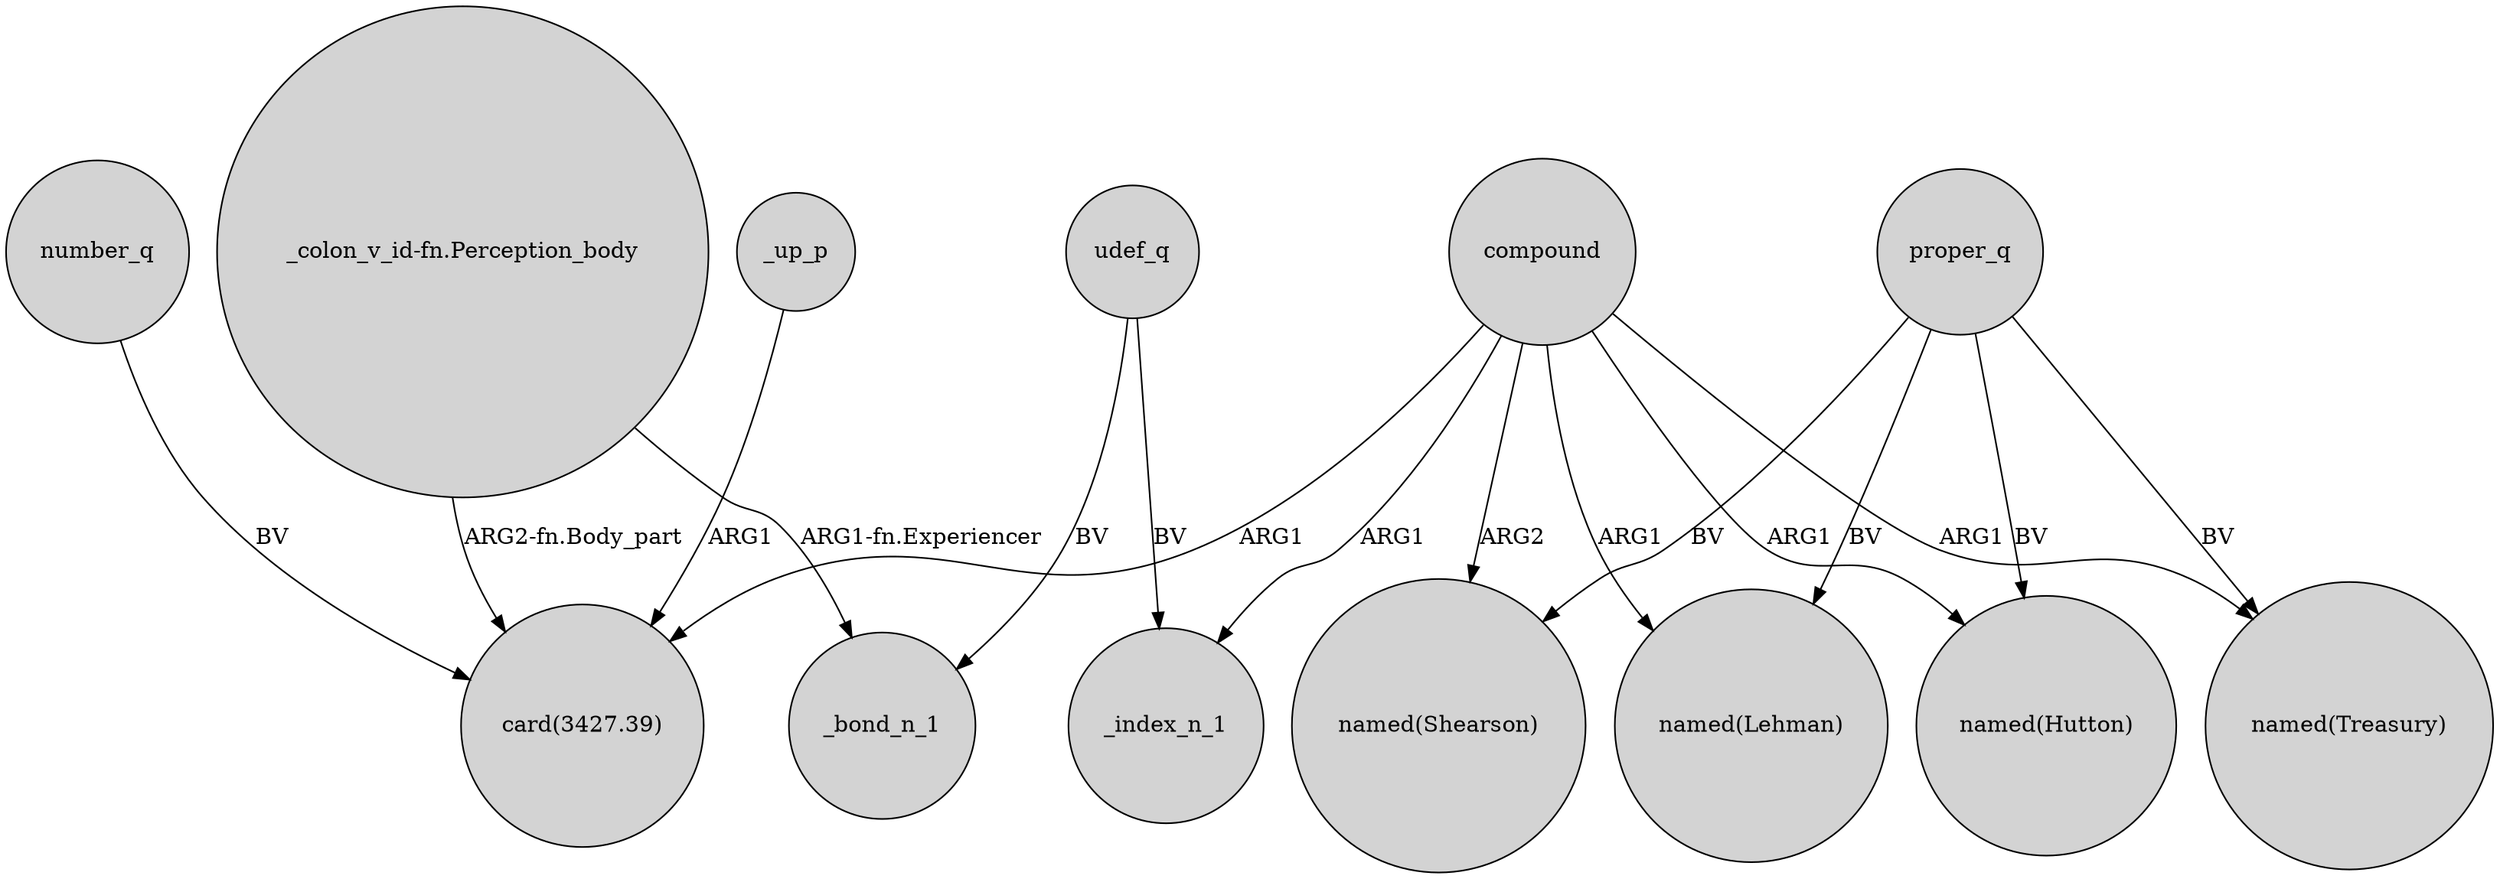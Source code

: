 digraph {
	node [shape=circle style=filled]
	compound -> "card(3427.39)" [label=ARG1]
	udef_q -> _index_n_1 [label=BV]
	compound -> "named(Hutton)" [label=ARG1]
	proper_q -> "named(Hutton)" [label=BV]
	compound -> "named(Treasury)" [label=ARG1]
	proper_q -> "named(Lehman)" [label=BV]
	compound -> "named(Shearson)" [label=ARG2]
	udef_q -> _bond_n_1 [label=BV]
	proper_q -> "named(Shearson)" [label=BV]
	number_q -> "card(3427.39)" [label=BV]
	"_colon_v_id-fn.Perception_body" -> "card(3427.39)" [label="ARG2-fn.Body_part"]
	_up_p -> "card(3427.39)" [label=ARG1]
	"_colon_v_id-fn.Perception_body" -> _bond_n_1 [label="ARG1-fn.Experiencer"]
	compound -> _index_n_1 [label=ARG1]
	proper_q -> "named(Treasury)" [label=BV]
	compound -> "named(Lehman)" [label=ARG1]
}
